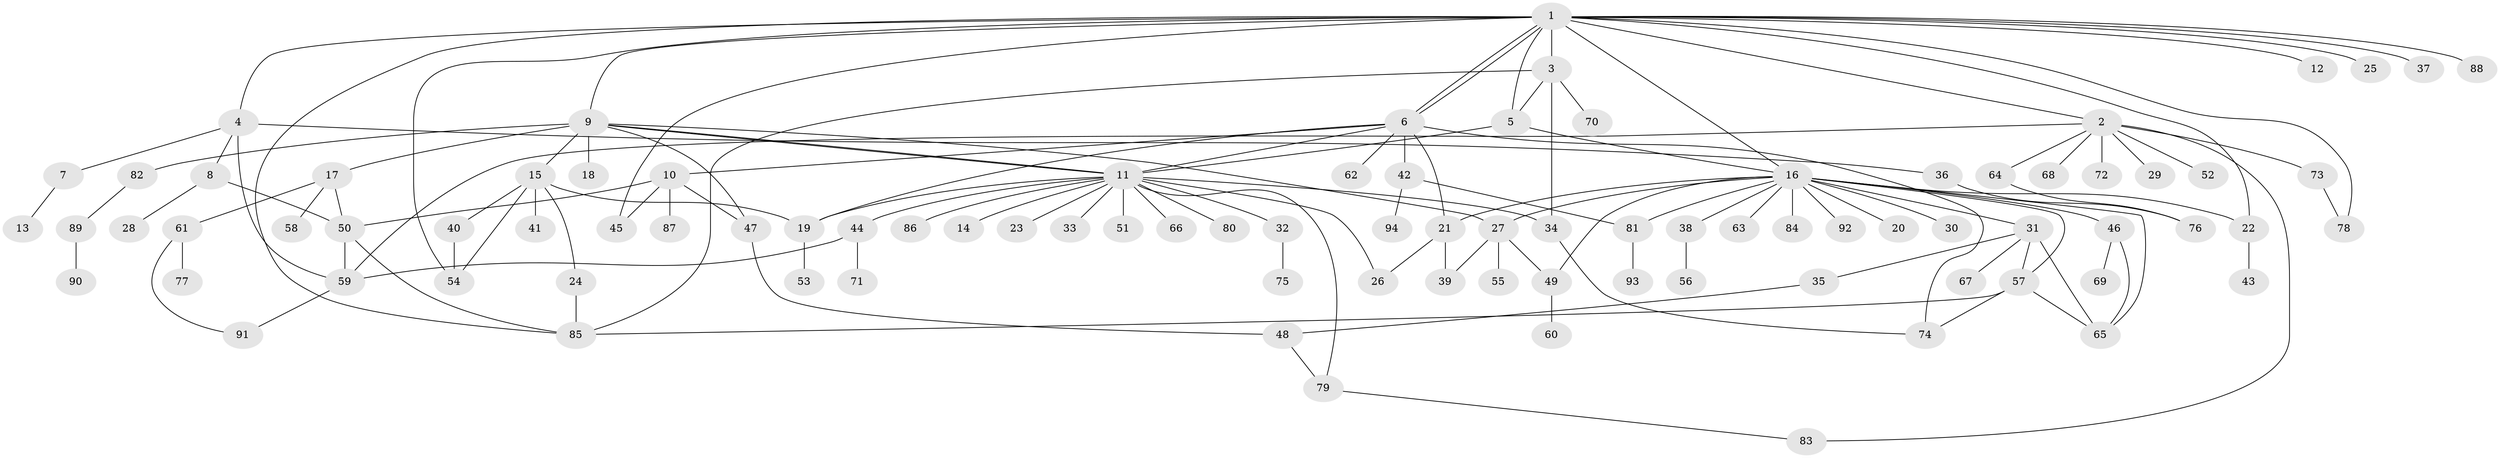 // coarse degree distribution, {24: 0.014705882352941176, 4: 0.04411764705882353, 5: 0.10294117647058823, 20: 0.014705882352941176, 1: 0.4852941176470588, 2: 0.22058823529411764, 11: 0.014705882352941176, 17: 0.014705882352941176, 3: 0.08823529411764706}
// Generated by graph-tools (version 1.1) at 2025/23/03/03/25 07:23:53]
// undirected, 94 vertices, 134 edges
graph export_dot {
graph [start="1"]
  node [color=gray90,style=filled];
  1;
  2;
  3;
  4;
  5;
  6;
  7;
  8;
  9;
  10;
  11;
  12;
  13;
  14;
  15;
  16;
  17;
  18;
  19;
  20;
  21;
  22;
  23;
  24;
  25;
  26;
  27;
  28;
  29;
  30;
  31;
  32;
  33;
  34;
  35;
  36;
  37;
  38;
  39;
  40;
  41;
  42;
  43;
  44;
  45;
  46;
  47;
  48;
  49;
  50;
  51;
  52;
  53;
  54;
  55;
  56;
  57;
  58;
  59;
  60;
  61;
  62;
  63;
  64;
  65;
  66;
  67;
  68;
  69;
  70;
  71;
  72;
  73;
  74;
  75;
  76;
  77;
  78;
  79;
  80;
  81;
  82;
  83;
  84;
  85;
  86;
  87;
  88;
  89;
  90;
  91;
  92;
  93;
  94;
  1 -- 2;
  1 -- 3;
  1 -- 4;
  1 -- 5;
  1 -- 6;
  1 -- 6;
  1 -- 9;
  1 -- 12;
  1 -- 16;
  1 -- 22;
  1 -- 25;
  1 -- 37;
  1 -- 45;
  1 -- 54;
  1 -- 78;
  1 -- 85;
  1 -- 88;
  2 -- 29;
  2 -- 52;
  2 -- 59;
  2 -- 64;
  2 -- 68;
  2 -- 72;
  2 -- 73;
  2 -- 83;
  3 -- 5;
  3 -- 34;
  3 -- 70;
  3 -- 85;
  4 -- 7;
  4 -- 8;
  4 -- 36;
  4 -- 59;
  5 -- 11;
  5 -- 16;
  6 -- 10;
  6 -- 11;
  6 -- 19;
  6 -- 21;
  6 -- 42;
  6 -- 62;
  6 -- 74;
  7 -- 13;
  8 -- 28;
  8 -- 50;
  9 -- 11;
  9 -- 11;
  9 -- 15;
  9 -- 17;
  9 -- 18;
  9 -- 27;
  9 -- 47;
  9 -- 82;
  10 -- 45;
  10 -- 47;
  10 -- 50;
  10 -- 87;
  11 -- 14;
  11 -- 19;
  11 -- 23;
  11 -- 26;
  11 -- 32;
  11 -- 33;
  11 -- 34;
  11 -- 44;
  11 -- 51;
  11 -- 66;
  11 -- 79;
  11 -- 80;
  11 -- 86;
  15 -- 19;
  15 -- 24;
  15 -- 40;
  15 -- 41;
  15 -- 54;
  16 -- 20;
  16 -- 21;
  16 -- 22;
  16 -- 27;
  16 -- 30;
  16 -- 31;
  16 -- 38;
  16 -- 46;
  16 -- 49;
  16 -- 57;
  16 -- 63;
  16 -- 65;
  16 -- 81;
  16 -- 84;
  16 -- 92;
  17 -- 50;
  17 -- 58;
  17 -- 61;
  19 -- 53;
  21 -- 26;
  21 -- 39;
  22 -- 43;
  24 -- 85;
  27 -- 39;
  27 -- 49;
  27 -- 55;
  31 -- 35;
  31 -- 57;
  31 -- 65;
  31 -- 67;
  32 -- 75;
  34 -- 74;
  35 -- 48;
  36 -- 76;
  38 -- 56;
  40 -- 54;
  42 -- 81;
  42 -- 94;
  44 -- 59;
  44 -- 71;
  46 -- 65;
  46 -- 69;
  47 -- 48;
  48 -- 79;
  49 -- 60;
  50 -- 59;
  50 -- 85;
  57 -- 65;
  57 -- 74;
  57 -- 85;
  59 -- 91;
  61 -- 77;
  61 -- 91;
  64 -- 76;
  73 -- 78;
  79 -- 83;
  81 -- 93;
  82 -- 89;
  89 -- 90;
}
